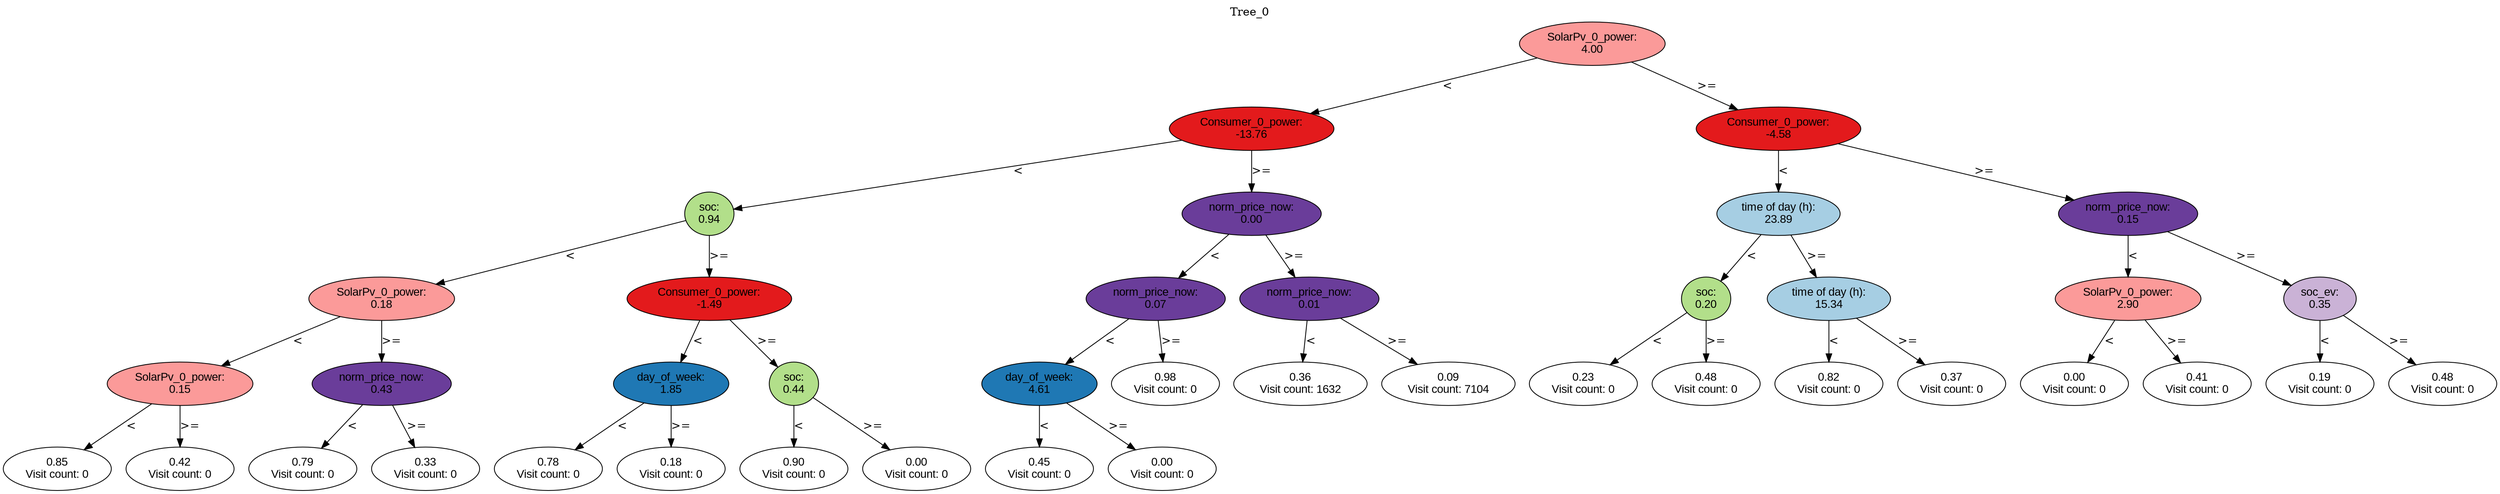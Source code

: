 digraph BST {
    node [fontname="Arial" style=filled colorscheme=paired12];
    0 [ label = "SolarPv_0_power:
4.00" fillcolor=5];
    1 [ label = "Consumer_0_power:
-13.76" fillcolor=6];
    2 [ label = "soc:
0.94" fillcolor=3];
    3 [ label = "SolarPv_0_power:
0.18" fillcolor=5];
    4 [ label = "SolarPv_0_power:
0.15" fillcolor=5];
    5 [ label = "0.85
Visit count: 0" fillcolor=white];
    6 [ label = "0.42
Visit count: 0" fillcolor=white];
    7 [ label = "norm_price_now:
0.43" fillcolor=10];
    8 [ label = "0.79
Visit count: 0" fillcolor=white];
    9 [ label = "0.33
Visit count: 0" fillcolor=white];
    10 [ label = "Consumer_0_power:
-1.49" fillcolor=6];
    11 [ label = "day_of_week:
1.85" fillcolor=2];
    12 [ label = "0.78
Visit count: 0" fillcolor=white];
    13 [ label = "0.18
Visit count: 0" fillcolor=white];
    14 [ label = "soc:
0.44" fillcolor=3];
    15 [ label = "0.90
Visit count: 0" fillcolor=white];
    16 [ label = "0.00
Visit count: 0" fillcolor=white];
    17 [ label = "norm_price_now:
0.00" fillcolor=10];
    18 [ label = "norm_price_now:
0.07" fillcolor=10];
    19 [ label = "day_of_week:
4.61" fillcolor=2];
    20 [ label = "0.45
Visit count: 0" fillcolor=white];
    21 [ label = "0.00
Visit count: 0" fillcolor=white];
    22 [ label = "0.98
Visit count: 0" fillcolor=white];
    23 [ label = "norm_price_now:
0.01" fillcolor=10];
    24 [ label = "0.36
Visit count: 1632" fillcolor=white];
    25 [ label = "0.09
Visit count: 7104" fillcolor=white];
    26 [ label = "Consumer_0_power:
-4.58" fillcolor=6];
    27 [ label = "time of day (h):
23.89" fillcolor=1];
    28 [ label = "soc:
0.20" fillcolor=3];
    29 [ label = "0.23
Visit count: 0" fillcolor=white];
    30 [ label = "0.48
Visit count: 0" fillcolor=white];
    31 [ label = "time of day (h):
15.34" fillcolor=1];
    32 [ label = "0.82
Visit count: 0" fillcolor=white];
    33 [ label = "0.37
Visit count: 0" fillcolor=white];
    34 [ label = "norm_price_now:
0.15" fillcolor=10];
    35 [ label = "SolarPv_0_power:
2.90" fillcolor=5];
    36 [ label = "0.00
Visit count: 0" fillcolor=white];
    37 [ label = "0.41
Visit count: 0" fillcolor=white];
    38 [ label = "soc_ev:
0.35" fillcolor=9];
    39 [ label = "0.19
Visit count: 0" fillcolor=white];
    40 [ label = "0.48
Visit count: 0" fillcolor=white];

    0  -> 1[ label = "<"];
    0  -> 26[ label = ">="];
    1  -> 2[ label = "<"];
    1  -> 17[ label = ">="];
    2  -> 3[ label = "<"];
    2  -> 10[ label = ">="];
    3  -> 4[ label = "<"];
    3  -> 7[ label = ">="];
    4  -> 5[ label = "<"];
    4  -> 6[ label = ">="];
    7  -> 8[ label = "<"];
    7  -> 9[ label = ">="];
    10  -> 11[ label = "<"];
    10  -> 14[ label = ">="];
    11  -> 12[ label = "<"];
    11  -> 13[ label = ">="];
    14  -> 15[ label = "<"];
    14  -> 16[ label = ">="];
    17  -> 18[ label = "<"];
    17  -> 23[ label = ">="];
    18  -> 19[ label = "<"];
    18  -> 22[ label = ">="];
    19  -> 20[ label = "<"];
    19  -> 21[ label = ">="];
    23  -> 24[ label = "<"];
    23  -> 25[ label = ">="];
    26  -> 27[ label = "<"];
    26  -> 34[ label = ">="];
    27  -> 28[ label = "<"];
    27  -> 31[ label = ">="];
    28  -> 29[ label = "<"];
    28  -> 30[ label = ">="];
    31  -> 32[ label = "<"];
    31  -> 33[ label = ">="];
    34  -> 35[ label = "<"];
    34  -> 38[ label = ">="];
    35  -> 36[ label = "<"];
    35  -> 37[ label = ">="];
    38  -> 39[ label = "<"];
    38  -> 40[ label = ">="];

    labelloc="t";
    label="Tree_0";
}